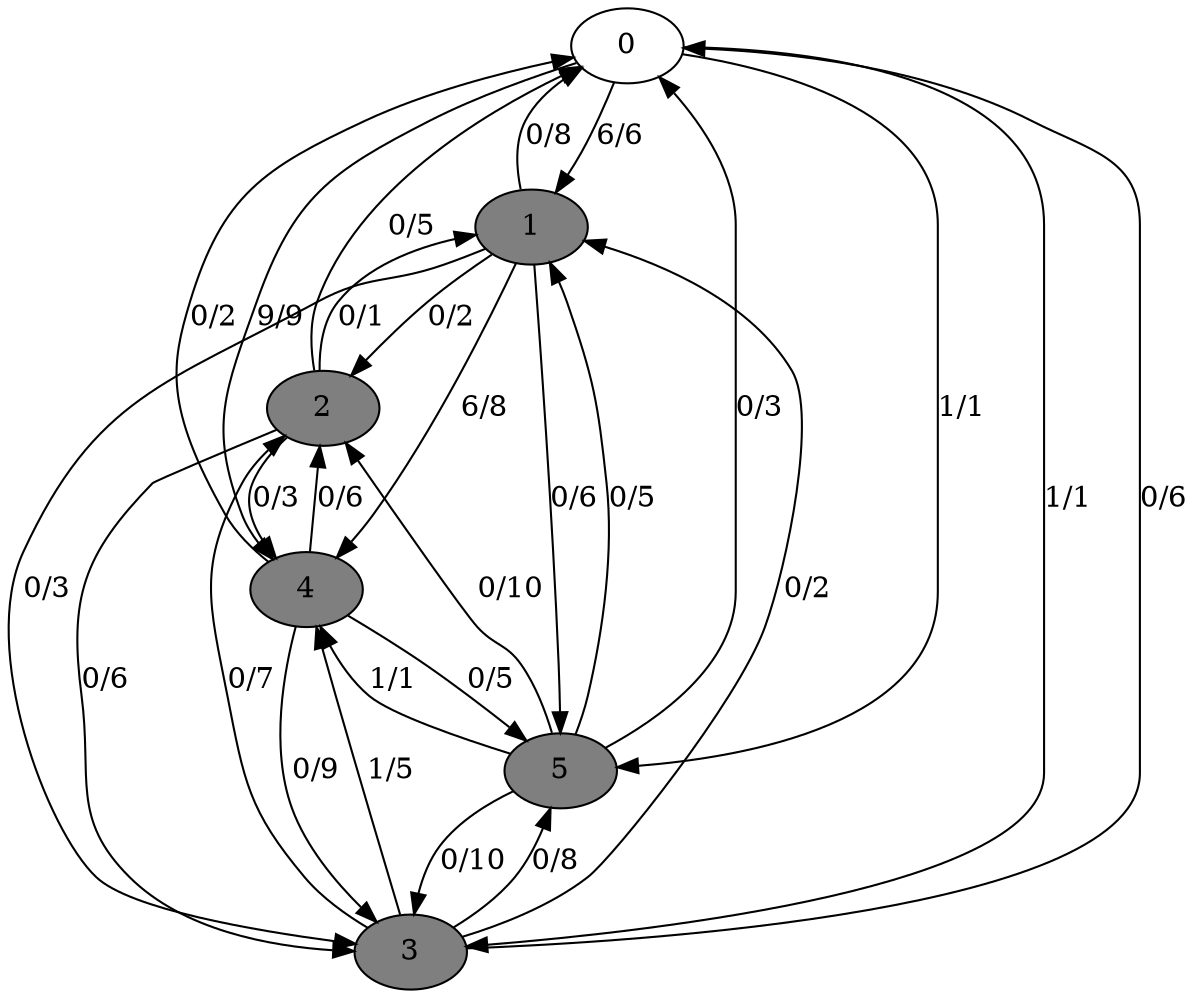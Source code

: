 digraph G {
	0[style=filled fillcolor=grey100];
	0->1[label ="6/6"] ;
	0->3[label ="1/1"] ;
	0->4[label ="9/9"] ;
	0->5[label ="1/1"] ;
	1[style=filled fillcolor=grey50];
	1->0[label ="0/8"] ;
	1->2[label ="0/2"] ;
	1->3[label ="0/3"] ;
	1->4[label ="6/8"] ;
	1->5[label ="0/6"] ;
	2[style=filled fillcolor=grey50];
	2->0[label ="0/5"] ;
	2->1[label ="0/1"] ;
	2->3[label ="0/6"] ;
	2->4[label ="0/3"] ;
	3[style=filled fillcolor=grey50];
	3->0[label ="0/6"] ;
	3->1[label ="0/2"] ;
	3->2[label ="0/7"] ;
	3->4[label ="1/5"] ;
	3->5[label ="0/8"] ;
	4[style=filled fillcolor=grey50];
	4->0[label ="0/2"] ;
	4->2[label ="0/6"] ;
	4->3[label ="0/9"] ;
	4->5[label ="0/5"] ;
	5[style=filled fillcolor=grey50];
	5->0[label ="0/3"] ;
	5->1[label ="0/5"] ;
	5->2[label ="0/10"] ;
	5->3[label ="0/10"] ;
	5->4[label ="1/1"] ;
}
